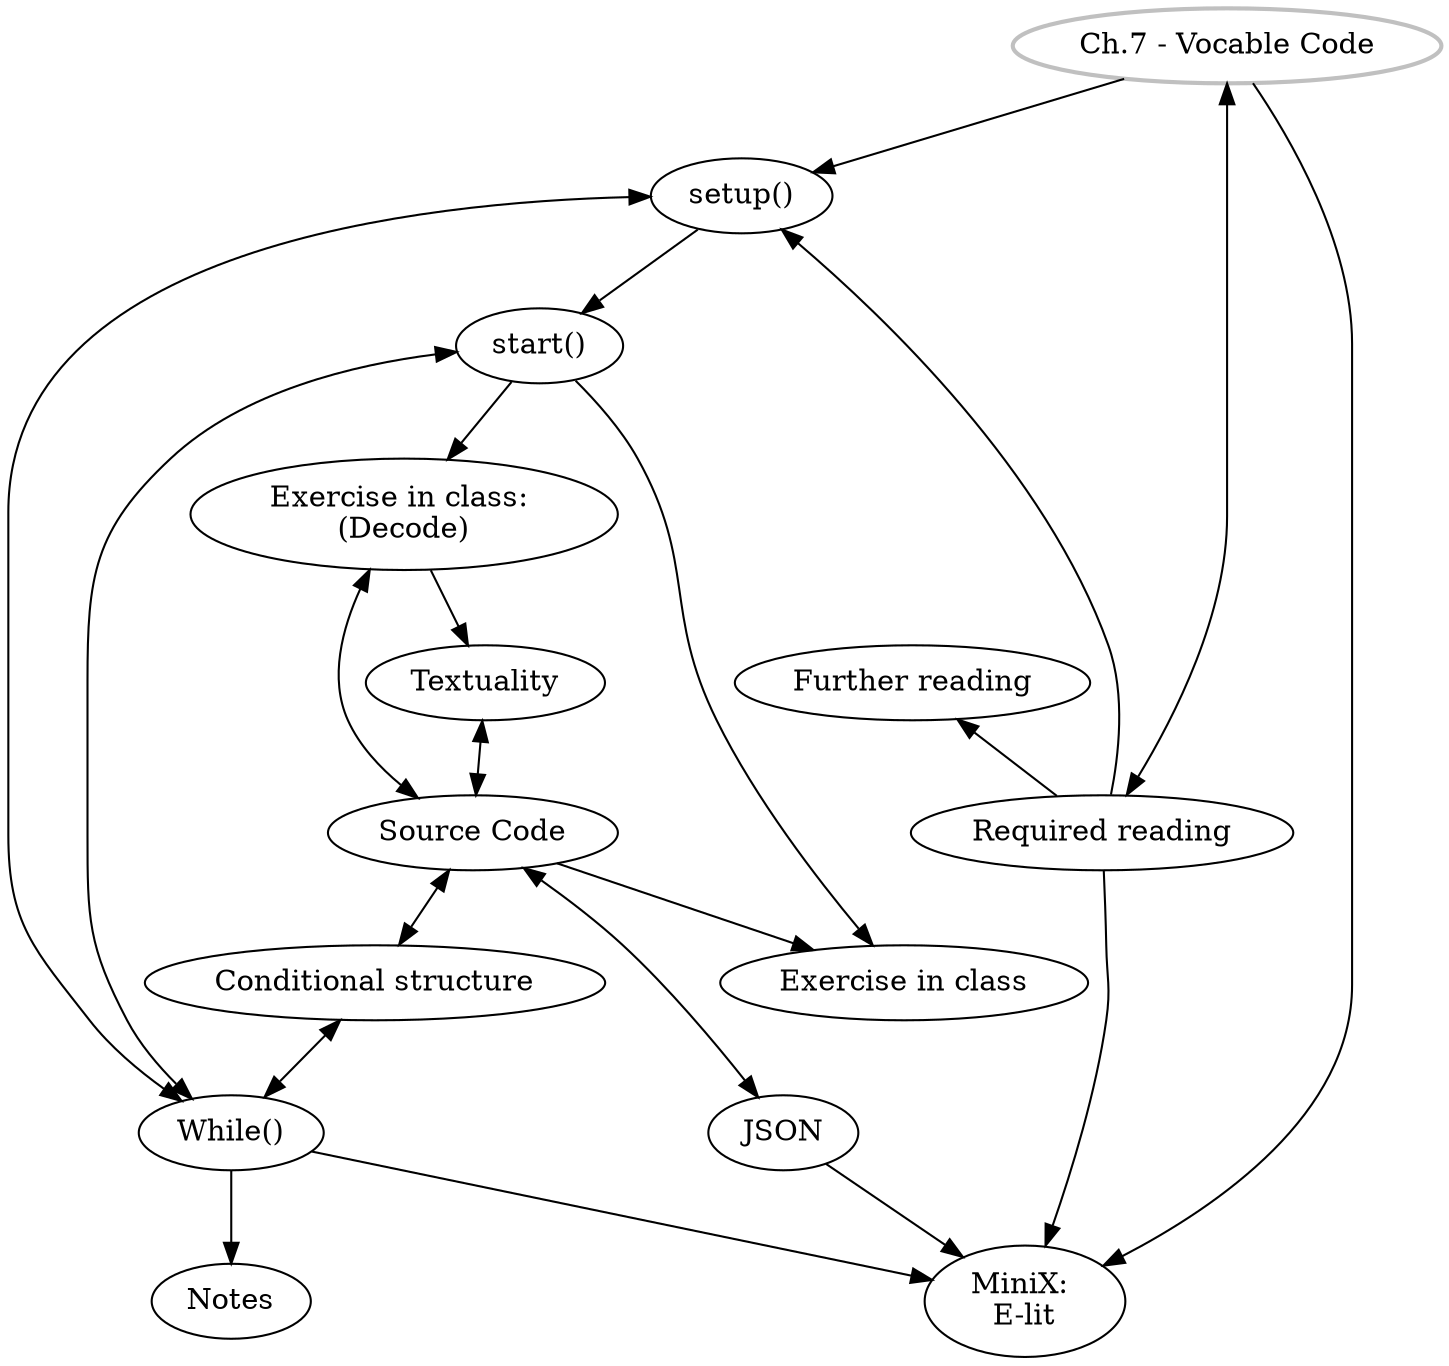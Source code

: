digraph G {
//labels
GS [
label="Ch.7 - Vocable Code",
style=bold,
color=grey,
]

SU [label="setup()"]
ST [label="start()"]
DE [label="Exercise in class: \n(Decode)"]
TX [label="Textuality"]
CO [label="Conditional structure"]
JS [label="JSON"]
SC [label="Source Code"]
EiC [label="Exercise in class"]
MW [label="While()"]
MX [label="MiniX: \nE-lit"]
RR [label="Required reading"]
FR [label="Further reading"]
Notes [label="Notes"]

//rank
{rank = same; RR, SC}
{rank = same; FR, TX}

//graph
GS -> SU -> ST -> DE;
GS -> MX;
GS -> RR[dir=both, minlen=2];
SU -> MW [dir=both];
RR -> MX, SU;
DE -> TX;
TX -> SC[dir=both];
SC -> EiC;
SC -> CO, JS[dir=both];
ST -> MW [dir=both];
JS -> MX;
MW -> MX, Notes;
DE -> SC[dir=both];
CO -> MW[dir=both];
ST -> EiC;
RR -> FR;
}
